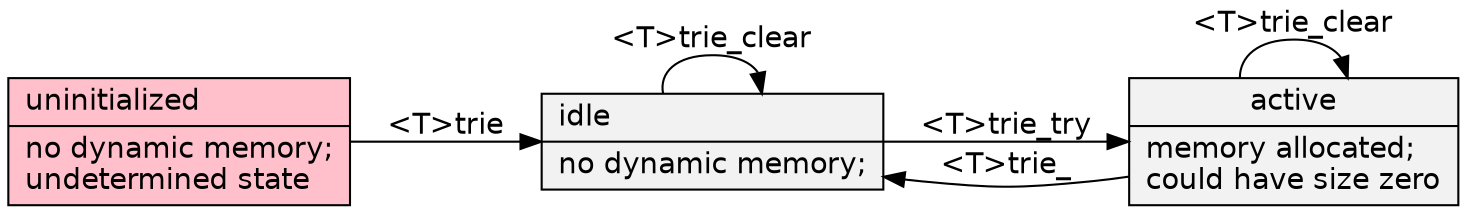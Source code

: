digraph {
	graph [rankdir=LR, truecolor=true, bgcolor=transparent, fontname="Bitstream Vera Sans"];
	node [shape=record, style=filled, fillcolor="Grey95", fontname="Bitstream Vera Sans"];
	edge [fontname="Bitstream Vera Sans"];
	null [label = "uninitialized\l|no dynamic memory;\lundetermined state\l", fillcolor = "Pink"];
	static [label = "idle\l|no dynamic memory;\l"];
	dynamic [label = "active\n|memory allocated;\lcould have size zero\l"];
	null -> static [ label = "<T>trie" ];
	static -> dynamic [ label = "<T>trie_try\n" ];
	dynamic -> static [ label = "<T>trie_" ];
	dynamic -> dynamic [label = "<T>trie_clear"];
	static -> static [ label = "<T>trie_clear"];
}
